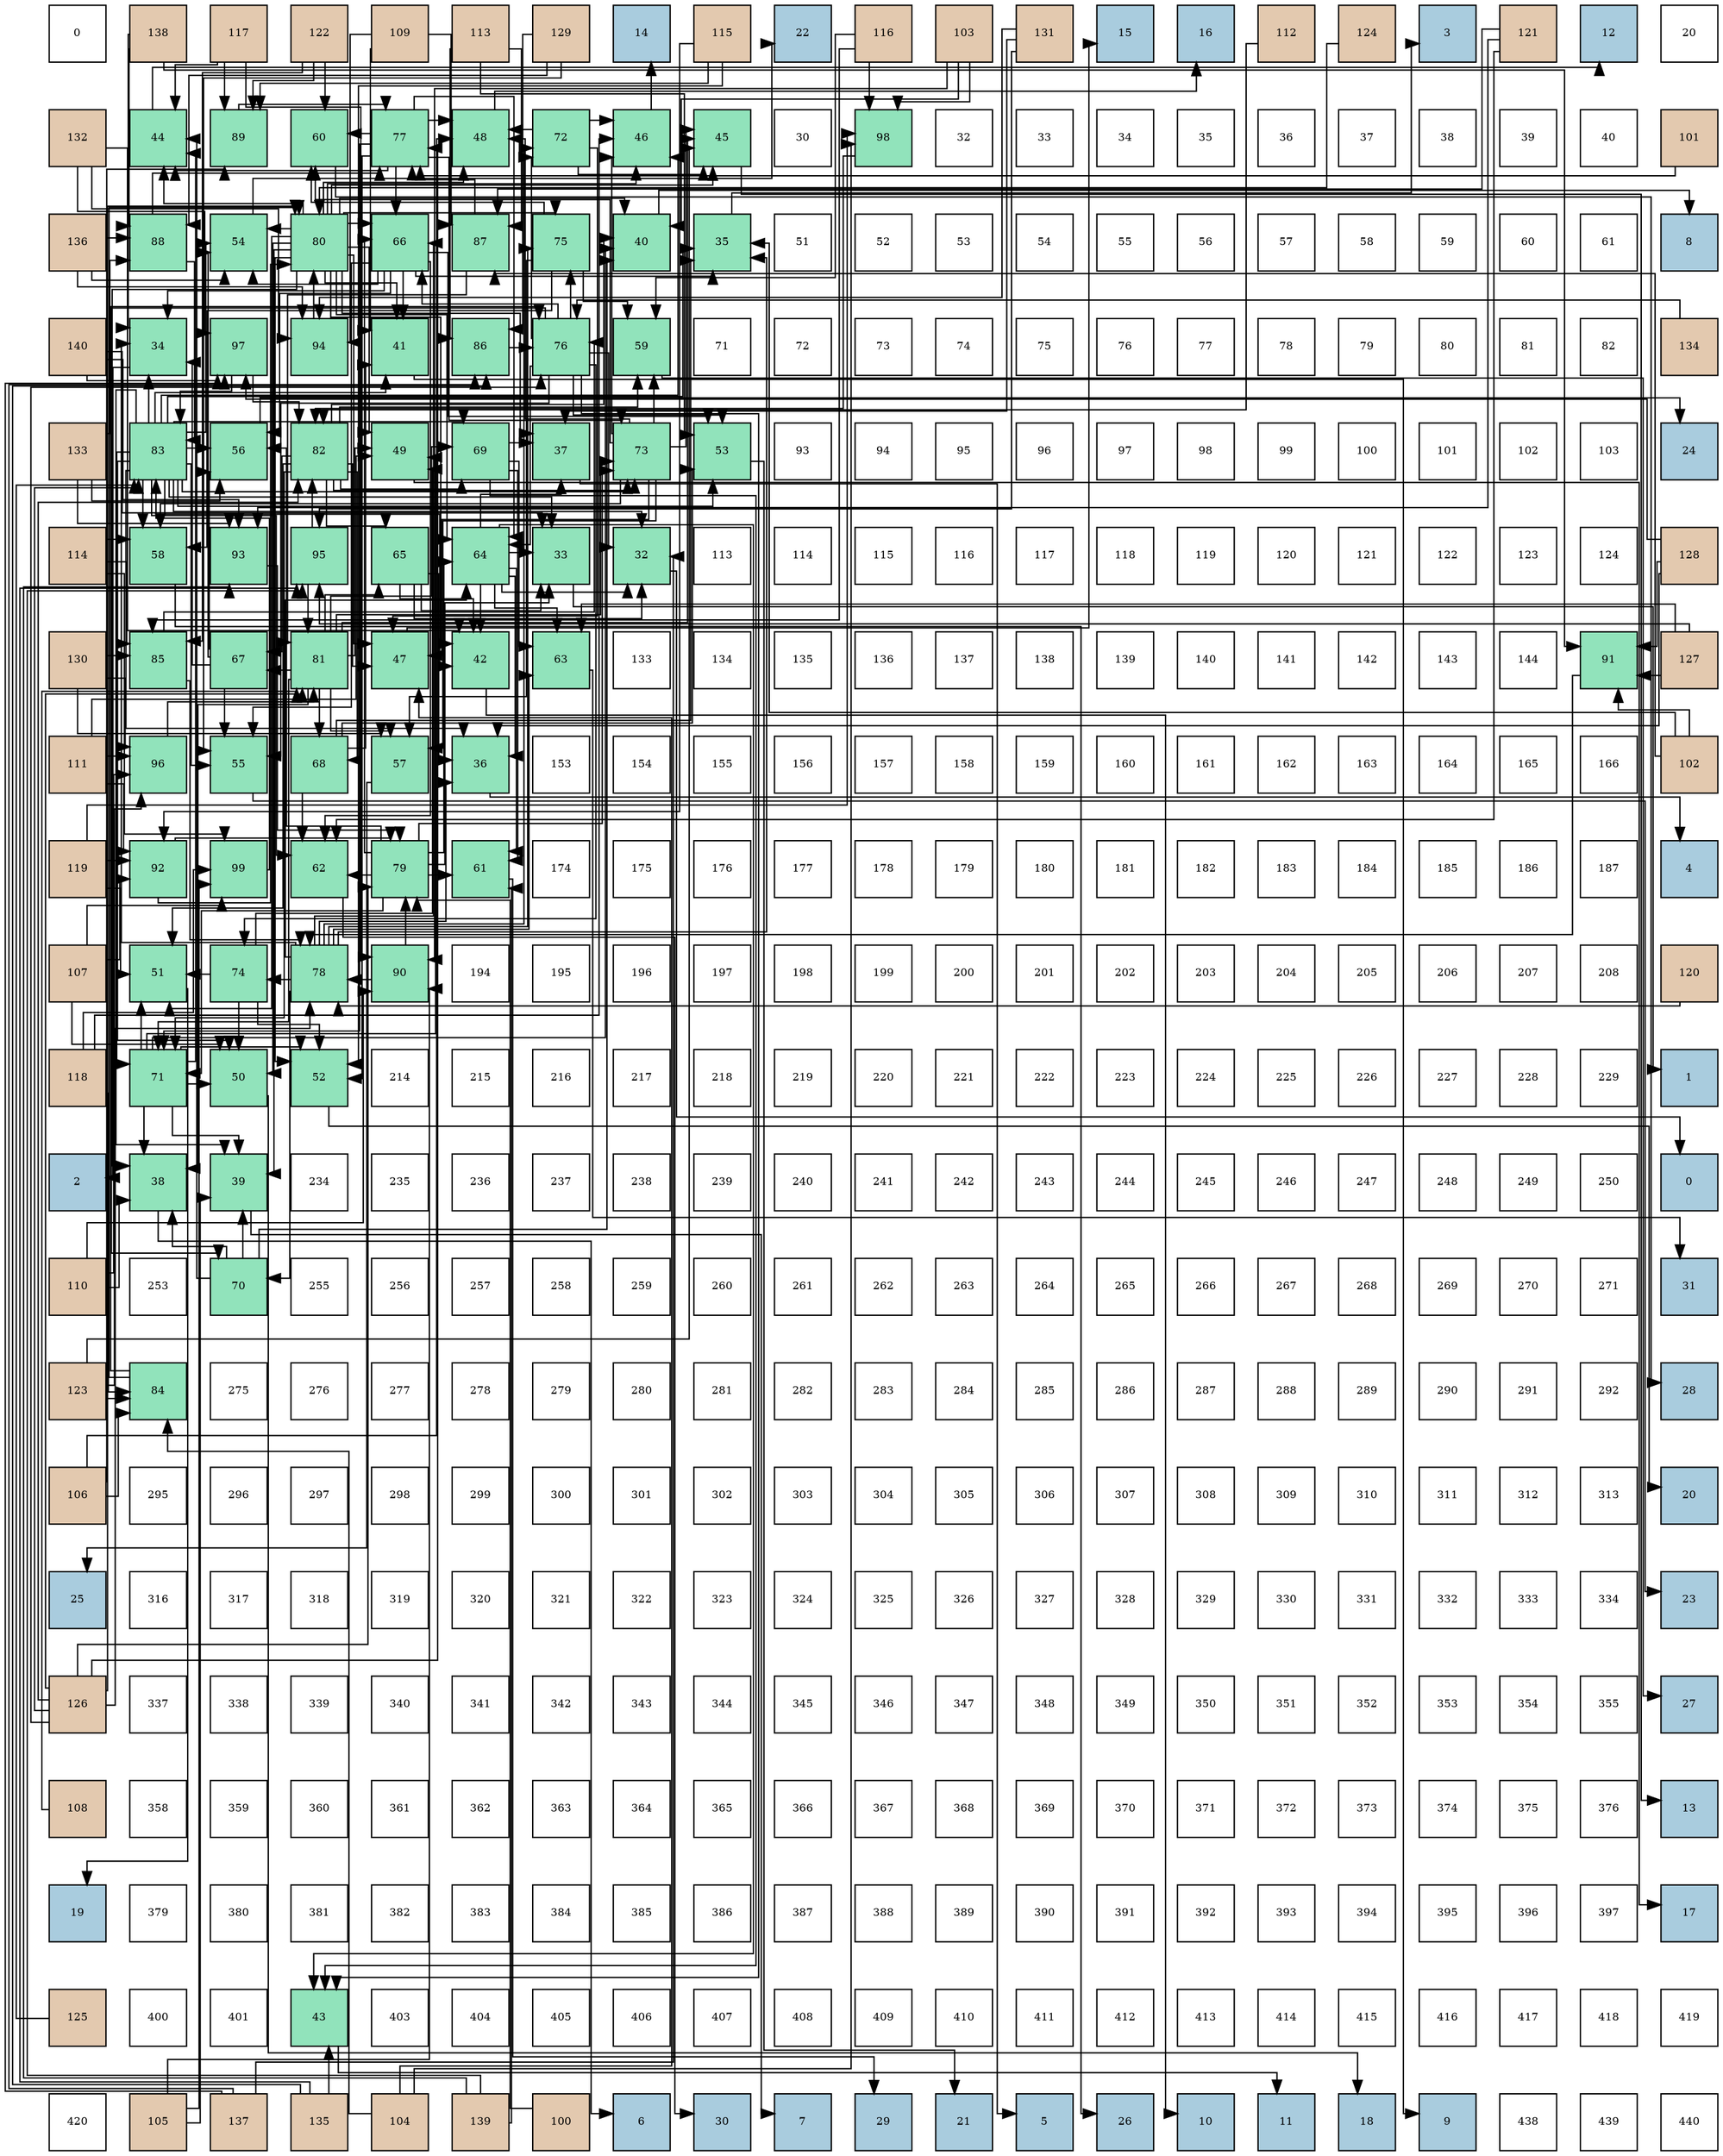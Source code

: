 digraph layout{
 rankdir=TB;
 splines=ortho;
 node [style=filled shape=square fixedsize=true width=0.6];
0[label="0", fontsize=8, fillcolor="#ffffff"];
1[label="138", fontsize=8, fillcolor="#e3c9af"];
2[label="117", fontsize=8, fillcolor="#e3c9af"];
3[label="122", fontsize=8, fillcolor="#e3c9af"];
4[label="109", fontsize=8, fillcolor="#e3c9af"];
5[label="113", fontsize=8, fillcolor="#e3c9af"];
6[label="129", fontsize=8, fillcolor="#e3c9af"];
7[label="14", fontsize=8, fillcolor="#a9ccde"];
8[label="115", fontsize=8, fillcolor="#e3c9af"];
9[label="22", fontsize=8, fillcolor="#a9ccde"];
10[label="116", fontsize=8, fillcolor="#e3c9af"];
11[label="103", fontsize=8, fillcolor="#e3c9af"];
12[label="131", fontsize=8, fillcolor="#e3c9af"];
13[label="15", fontsize=8, fillcolor="#a9ccde"];
14[label="16", fontsize=8, fillcolor="#a9ccde"];
15[label="112", fontsize=8, fillcolor="#e3c9af"];
16[label="124", fontsize=8, fillcolor="#e3c9af"];
17[label="3", fontsize=8, fillcolor="#a9ccde"];
18[label="121", fontsize=8, fillcolor="#e3c9af"];
19[label="12", fontsize=8, fillcolor="#a9ccde"];
20[label="20", fontsize=8, fillcolor="#ffffff"];
21[label="132", fontsize=8, fillcolor="#e3c9af"];
22[label="44", fontsize=8, fillcolor="#91e3bb"];
23[label="89", fontsize=8, fillcolor="#91e3bb"];
24[label="60", fontsize=8, fillcolor="#91e3bb"];
25[label="77", fontsize=8, fillcolor="#91e3bb"];
26[label="48", fontsize=8, fillcolor="#91e3bb"];
27[label="72", fontsize=8, fillcolor="#91e3bb"];
28[label="46", fontsize=8, fillcolor="#91e3bb"];
29[label="45", fontsize=8, fillcolor="#91e3bb"];
30[label="30", fontsize=8, fillcolor="#ffffff"];
31[label="98", fontsize=8, fillcolor="#91e3bb"];
32[label="32", fontsize=8, fillcolor="#ffffff"];
33[label="33", fontsize=8, fillcolor="#ffffff"];
34[label="34", fontsize=8, fillcolor="#ffffff"];
35[label="35", fontsize=8, fillcolor="#ffffff"];
36[label="36", fontsize=8, fillcolor="#ffffff"];
37[label="37", fontsize=8, fillcolor="#ffffff"];
38[label="38", fontsize=8, fillcolor="#ffffff"];
39[label="39", fontsize=8, fillcolor="#ffffff"];
40[label="40", fontsize=8, fillcolor="#ffffff"];
41[label="101", fontsize=8, fillcolor="#e3c9af"];
42[label="136", fontsize=8, fillcolor="#e3c9af"];
43[label="88", fontsize=8, fillcolor="#91e3bb"];
44[label="54", fontsize=8, fillcolor="#91e3bb"];
45[label="80", fontsize=8, fillcolor="#91e3bb"];
46[label="66", fontsize=8, fillcolor="#91e3bb"];
47[label="87", fontsize=8, fillcolor="#91e3bb"];
48[label="75", fontsize=8, fillcolor="#91e3bb"];
49[label="40", fontsize=8, fillcolor="#91e3bb"];
50[label="35", fontsize=8, fillcolor="#91e3bb"];
51[label="51", fontsize=8, fillcolor="#ffffff"];
52[label="52", fontsize=8, fillcolor="#ffffff"];
53[label="53", fontsize=8, fillcolor="#ffffff"];
54[label="54", fontsize=8, fillcolor="#ffffff"];
55[label="55", fontsize=8, fillcolor="#ffffff"];
56[label="56", fontsize=8, fillcolor="#ffffff"];
57[label="57", fontsize=8, fillcolor="#ffffff"];
58[label="58", fontsize=8, fillcolor="#ffffff"];
59[label="59", fontsize=8, fillcolor="#ffffff"];
60[label="60", fontsize=8, fillcolor="#ffffff"];
61[label="61", fontsize=8, fillcolor="#ffffff"];
62[label="8", fontsize=8, fillcolor="#a9ccde"];
63[label="140", fontsize=8, fillcolor="#e3c9af"];
64[label="34", fontsize=8, fillcolor="#91e3bb"];
65[label="97", fontsize=8, fillcolor="#91e3bb"];
66[label="94", fontsize=8, fillcolor="#91e3bb"];
67[label="41", fontsize=8, fillcolor="#91e3bb"];
68[label="86", fontsize=8, fillcolor="#91e3bb"];
69[label="76", fontsize=8, fillcolor="#91e3bb"];
70[label="59", fontsize=8, fillcolor="#91e3bb"];
71[label="71", fontsize=8, fillcolor="#ffffff"];
72[label="72", fontsize=8, fillcolor="#ffffff"];
73[label="73", fontsize=8, fillcolor="#ffffff"];
74[label="74", fontsize=8, fillcolor="#ffffff"];
75[label="75", fontsize=8, fillcolor="#ffffff"];
76[label="76", fontsize=8, fillcolor="#ffffff"];
77[label="77", fontsize=8, fillcolor="#ffffff"];
78[label="78", fontsize=8, fillcolor="#ffffff"];
79[label="79", fontsize=8, fillcolor="#ffffff"];
80[label="80", fontsize=8, fillcolor="#ffffff"];
81[label="81", fontsize=8, fillcolor="#ffffff"];
82[label="82", fontsize=8, fillcolor="#ffffff"];
83[label="134", fontsize=8, fillcolor="#e3c9af"];
84[label="133", fontsize=8, fillcolor="#e3c9af"];
85[label="83", fontsize=8, fillcolor="#91e3bb"];
86[label="56", fontsize=8, fillcolor="#91e3bb"];
87[label="82", fontsize=8, fillcolor="#91e3bb"];
88[label="49", fontsize=8, fillcolor="#91e3bb"];
89[label="69", fontsize=8, fillcolor="#91e3bb"];
90[label="37", fontsize=8, fillcolor="#91e3bb"];
91[label="73", fontsize=8, fillcolor="#91e3bb"];
92[label="53", fontsize=8, fillcolor="#91e3bb"];
93[label="93", fontsize=8, fillcolor="#ffffff"];
94[label="94", fontsize=8, fillcolor="#ffffff"];
95[label="95", fontsize=8, fillcolor="#ffffff"];
96[label="96", fontsize=8, fillcolor="#ffffff"];
97[label="97", fontsize=8, fillcolor="#ffffff"];
98[label="98", fontsize=8, fillcolor="#ffffff"];
99[label="99", fontsize=8, fillcolor="#ffffff"];
100[label="100", fontsize=8, fillcolor="#ffffff"];
101[label="101", fontsize=8, fillcolor="#ffffff"];
102[label="102", fontsize=8, fillcolor="#ffffff"];
103[label="103", fontsize=8, fillcolor="#ffffff"];
104[label="24", fontsize=8, fillcolor="#a9ccde"];
105[label="114", fontsize=8, fillcolor="#e3c9af"];
106[label="58", fontsize=8, fillcolor="#91e3bb"];
107[label="93", fontsize=8, fillcolor="#91e3bb"];
108[label="95", fontsize=8, fillcolor="#91e3bb"];
109[label="65", fontsize=8, fillcolor="#91e3bb"];
110[label="64", fontsize=8, fillcolor="#91e3bb"];
111[label="33", fontsize=8, fillcolor="#91e3bb"];
112[label="32", fontsize=8, fillcolor="#91e3bb"];
113[label="113", fontsize=8, fillcolor="#ffffff"];
114[label="114", fontsize=8, fillcolor="#ffffff"];
115[label="115", fontsize=8, fillcolor="#ffffff"];
116[label="116", fontsize=8, fillcolor="#ffffff"];
117[label="117", fontsize=8, fillcolor="#ffffff"];
118[label="118", fontsize=8, fillcolor="#ffffff"];
119[label="119", fontsize=8, fillcolor="#ffffff"];
120[label="120", fontsize=8, fillcolor="#ffffff"];
121[label="121", fontsize=8, fillcolor="#ffffff"];
122[label="122", fontsize=8, fillcolor="#ffffff"];
123[label="123", fontsize=8, fillcolor="#ffffff"];
124[label="124", fontsize=8, fillcolor="#ffffff"];
125[label="128", fontsize=8, fillcolor="#e3c9af"];
126[label="130", fontsize=8, fillcolor="#e3c9af"];
127[label="85", fontsize=8, fillcolor="#91e3bb"];
128[label="67", fontsize=8, fillcolor="#91e3bb"];
129[label="81", fontsize=8, fillcolor="#91e3bb"];
130[label="47", fontsize=8, fillcolor="#91e3bb"];
131[label="42", fontsize=8, fillcolor="#91e3bb"];
132[label="63", fontsize=8, fillcolor="#91e3bb"];
133[label="133", fontsize=8, fillcolor="#ffffff"];
134[label="134", fontsize=8, fillcolor="#ffffff"];
135[label="135", fontsize=8, fillcolor="#ffffff"];
136[label="136", fontsize=8, fillcolor="#ffffff"];
137[label="137", fontsize=8, fillcolor="#ffffff"];
138[label="138", fontsize=8, fillcolor="#ffffff"];
139[label="139", fontsize=8, fillcolor="#ffffff"];
140[label="140", fontsize=8, fillcolor="#ffffff"];
141[label="141", fontsize=8, fillcolor="#ffffff"];
142[label="142", fontsize=8, fillcolor="#ffffff"];
143[label="143", fontsize=8, fillcolor="#ffffff"];
144[label="144", fontsize=8, fillcolor="#ffffff"];
145[label="91", fontsize=8, fillcolor="#91e3bb"];
146[label="127", fontsize=8, fillcolor="#e3c9af"];
147[label="111", fontsize=8, fillcolor="#e3c9af"];
148[label="96", fontsize=8, fillcolor="#91e3bb"];
149[label="55", fontsize=8, fillcolor="#91e3bb"];
150[label="68", fontsize=8, fillcolor="#91e3bb"];
151[label="57", fontsize=8, fillcolor="#91e3bb"];
152[label="36", fontsize=8, fillcolor="#91e3bb"];
153[label="153", fontsize=8, fillcolor="#ffffff"];
154[label="154", fontsize=8, fillcolor="#ffffff"];
155[label="155", fontsize=8, fillcolor="#ffffff"];
156[label="156", fontsize=8, fillcolor="#ffffff"];
157[label="157", fontsize=8, fillcolor="#ffffff"];
158[label="158", fontsize=8, fillcolor="#ffffff"];
159[label="159", fontsize=8, fillcolor="#ffffff"];
160[label="160", fontsize=8, fillcolor="#ffffff"];
161[label="161", fontsize=8, fillcolor="#ffffff"];
162[label="162", fontsize=8, fillcolor="#ffffff"];
163[label="163", fontsize=8, fillcolor="#ffffff"];
164[label="164", fontsize=8, fillcolor="#ffffff"];
165[label="165", fontsize=8, fillcolor="#ffffff"];
166[label="166", fontsize=8, fillcolor="#ffffff"];
167[label="102", fontsize=8, fillcolor="#e3c9af"];
168[label="119", fontsize=8, fillcolor="#e3c9af"];
169[label="92", fontsize=8, fillcolor="#91e3bb"];
170[label="99", fontsize=8, fillcolor="#91e3bb"];
171[label="62", fontsize=8, fillcolor="#91e3bb"];
172[label="79", fontsize=8, fillcolor="#91e3bb"];
173[label="61", fontsize=8, fillcolor="#91e3bb"];
174[label="174", fontsize=8, fillcolor="#ffffff"];
175[label="175", fontsize=8, fillcolor="#ffffff"];
176[label="176", fontsize=8, fillcolor="#ffffff"];
177[label="177", fontsize=8, fillcolor="#ffffff"];
178[label="178", fontsize=8, fillcolor="#ffffff"];
179[label="179", fontsize=8, fillcolor="#ffffff"];
180[label="180", fontsize=8, fillcolor="#ffffff"];
181[label="181", fontsize=8, fillcolor="#ffffff"];
182[label="182", fontsize=8, fillcolor="#ffffff"];
183[label="183", fontsize=8, fillcolor="#ffffff"];
184[label="184", fontsize=8, fillcolor="#ffffff"];
185[label="185", fontsize=8, fillcolor="#ffffff"];
186[label="186", fontsize=8, fillcolor="#ffffff"];
187[label="187", fontsize=8, fillcolor="#ffffff"];
188[label="4", fontsize=8, fillcolor="#a9ccde"];
189[label="107", fontsize=8, fillcolor="#e3c9af"];
190[label="51", fontsize=8, fillcolor="#91e3bb"];
191[label="74", fontsize=8, fillcolor="#91e3bb"];
192[label="78", fontsize=8, fillcolor="#91e3bb"];
193[label="90", fontsize=8, fillcolor="#91e3bb"];
194[label="194", fontsize=8, fillcolor="#ffffff"];
195[label="195", fontsize=8, fillcolor="#ffffff"];
196[label="196", fontsize=8, fillcolor="#ffffff"];
197[label="197", fontsize=8, fillcolor="#ffffff"];
198[label="198", fontsize=8, fillcolor="#ffffff"];
199[label="199", fontsize=8, fillcolor="#ffffff"];
200[label="200", fontsize=8, fillcolor="#ffffff"];
201[label="201", fontsize=8, fillcolor="#ffffff"];
202[label="202", fontsize=8, fillcolor="#ffffff"];
203[label="203", fontsize=8, fillcolor="#ffffff"];
204[label="204", fontsize=8, fillcolor="#ffffff"];
205[label="205", fontsize=8, fillcolor="#ffffff"];
206[label="206", fontsize=8, fillcolor="#ffffff"];
207[label="207", fontsize=8, fillcolor="#ffffff"];
208[label="208", fontsize=8, fillcolor="#ffffff"];
209[label="120", fontsize=8, fillcolor="#e3c9af"];
210[label="118", fontsize=8, fillcolor="#e3c9af"];
211[label="71", fontsize=8, fillcolor="#91e3bb"];
212[label="50", fontsize=8, fillcolor="#91e3bb"];
213[label="52", fontsize=8, fillcolor="#91e3bb"];
214[label="214", fontsize=8, fillcolor="#ffffff"];
215[label="215", fontsize=8, fillcolor="#ffffff"];
216[label="216", fontsize=8, fillcolor="#ffffff"];
217[label="217", fontsize=8, fillcolor="#ffffff"];
218[label="218", fontsize=8, fillcolor="#ffffff"];
219[label="219", fontsize=8, fillcolor="#ffffff"];
220[label="220", fontsize=8, fillcolor="#ffffff"];
221[label="221", fontsize=8, fillcolor="#ffffff"];
222[label="222", fontsize=8, fillcolor="#ffffff"];
223[label="223", fontsize=8, fillcolor="#ffffff"];
224[label="224", fontsize=8, fillcolor="#ffffff"];
225[label="225", fontsize=8, fillcolor="#ffffff"];
226[label="226", fontsize=8, fillcolor="#ffffff"];
227[label="227", fontsize=8, fillcolor="#ffffff"];
228[label="228", fontsize=8, fillcolor="#ffffff"];
229[label="229", fontsize=8, fillcolor="#ffffff"];
230[label="1", fontsize=8, fillcolor="#a9ccde"];
231[label="2", fontsize=8, fillcolor="#a9ccde"];
232[label="38", fontsize=8, fillcolor="#91e3bb"];
233[label="39", fontsize=8, fillcolor="#91e3bb"];
234[label="234", fontsize=8, fillcolor="#ffffff"];
235[label="235", fontsize=8, fillcolor="#ffffff"];
236[label="236", fontsize=8, fillcolor="#ffffff"];
237[label="237", fontsize=8, fillcolor="#ffffff"];
238[label="238", fontsize=8, fillcolor="#ffffff"];
239[label="239", fontsize=8, fillcolor="#ffffff"];
240[label="240", fontsize=8, fillcolor="#ffffff"];
241[label="241", fontsize=8, fillcolor="#ffffff"];
242[label="242", fontsize=8, fillcolor="#ffffff"];
243[label="243", fontsize=8, fillcolor="#ffffff"];
244[label="244", fontsize=8, fillcolor="#ffffff"];
245[label="245", fontsize=8, fillcolor="#ffffff"];
246[label="246", fontsize=8, fillcolor="#ffffff"];
247[label="247", fontsize=8, fillcolor="#ffffff"];
248[label="248", fontsize=8, fillcolor="#ffffff"];
249[label="249", fontsize=8, fillcolor="#ffffff"];
250[label="250", fontsize=8, fillcolor="#ffffff"];
251[label="0", fontsize=8, fillcolor="#a9ccde"];
252[label="110", fontsize=8, fillcolor="#e3c9af"];
253[label="253", fontsize=8, fillcolor="#ffffff"];
254[label="70", fontsize=8, fillcolor="#91e3bb"];
255[label="255", fontsize=8, fillcolor="#ffffff"];
256[label="256", fontsize=8, fillcolor="#ffffff"];
257[label="257", fontsize=8, fillcolor="#ffffff"];
258[label="258", fontsize=8, fillcolor="#ffffff"];
259[label="259", fontsize=8, fillcolor="#ffffff"];
260[label="260", fontsize=8, fillcolor="#ffffff"];
261[label="261", fontsize=8, fillcolor="#ffffff"];
262[label="262", fontsize=8, fillcolor="#ffffff"];
263[label="263", fontsize=8, fillcolor="#ffffff"];
264[label="264", fontsize=8, fillcolor="#ffffff"];
265[label="265", fontsize=8, fillcolor="#ffffff"];
266[label="266", fontsize=8, fillcolor="#ffffff"];
267[label="267", fontsize=8, fillcolor="#ffffff"];
268[label="268", fontsize=8, fillcolor="#ffffff"];
269[label="269", fontsize=8, fillcolor="#ffffff"];
270[label="270", fontsize=8, fillcolor="#ffffff"];
271[label="271", fontsize=8, fillcolor="#ffffff"];
272[label="31", fontsize=8, fillcolor="#a9ccde"];
273[label="123", fontsize=8, fillcolor="#e3c9af"];
274[label="84", fontsize=8, fillcolor="#91e3bb"];
275[label="275", fontsize=8, fillcolor="#ffffff"];
276[label="276", fontsize=8, fillcolor="#ffffff"];
277[label="277", fontsize=8, fillcolor="#ffffff"];
278[label="278", fontsize=8, fillcolor="#ffffff"];
279[label="279", fontsize=8, fillcolor="#ffffff"];
280[label="280", fontsize=8, fillcolor="#ffffff"];
281[label="281", fontsize=8, fillcolor="#ffffff"];
282[label="282", fontsize=8, fillcolor="#ffffff"];
283[label="283", fontsize=8, fillcolor="#ffffff"];
284[label="284", fontsize=8, fillcolor="#ffffff"];
285[label="285", fontsize=8, fillcolor="#ffffff"];
286[label="286", fontsize=8, fillcolor="#ffffff"];
287[label="287", fontsize=8, fillcolor="#ffffff"];
288[label="288", fontsize=8, fillcolor="#ffffff"];
289[label="289", fontsize=8, fillcolor="#ffffff"];
290[label="290", fontsize=8, fillcolor="#ffffff"];
291[label="291", fontsize=8, fillcolor="#ffffff"];
292[label="292", fontsize=8, fillcolor="#ffffff"];
293[label="28", fontsize=8, fillcolor="#a9ccde"];
294[label="106", fontsize=8, fillcolor="#e3c9af"];
295[label="295", fontsize=8, fillcolor="#ffffff"];
296[label="296", fontsize=8, fillcolor="#ffffff"];
297[label="297", fontsize=8, fillcolor="#ffffff"];
298[label="298", fontsize=8, fillcolor="#ffffff"];
299[label="299", fontsize=8, fillcolor="#ffffff"];
300[label="300", fontsize=8, fillcolor="#ffffff"];
301[label="301", fontsize=8, fillcolor="#ffffff"];
302[label="302", fontsize=8, fillcolor="#ffffff"];
303[label="303", fontsize=8, fillcolor="#ffffff"];
304[label="304", fontsize=8, fillcolor="#ffffff"];
305[label="305", fontsize=8, fillcolor="#ffffff"];
306[label="306", fontsize=8, fillcolor="#ffffff"];
307[label="307", fontsize=8, fillcolor="#ffffff"];
308[label="308", fontsize=8, fillcolor="#ffffff"];
309[label="309", fontsize=8, fillcolor="#ffffff"];
310[label="310", fontsize=8, fillcolor="#ffffff"];
311[label="311", fontsize=8, fillcolor="#ffffff"];
312[label="312", fontsize=8, fillcolor="#ffffff"];
313[label="313", fontsize=8, fillcolor="#ffffff"];
314[label="20", fontsize=8, fillcolor="#a9ccde"];
315[label="25", fontsize=8, fillcolor="#a9ccde"];
316[label="316", fontsize=8, fillcolor="#ffffff"];
317[label="317", fontsize=8, fillcolor="#ffffff"];
318[label="318", fontsize=8, fillcolor="#ffffff"];
319[label="319", fontsize=8, fillcolor="#ffffff"];
320[label="320", fontsize=8, fillcolor="#ffffff"];
321[label="321", fontsize=8, fillcolor="#ffffff"];
322[label="322", fontsize=8, fillcolor="#ffffff"];
323[label="323", fontsize=8, fillcolor="#ffffff"];
324[label="324", fontsize=8, fillcolor="#ffffff"];
325[label="325", fontsize=8, fillcolor="#ffffff"];
326[label="326", fontsize=8, fillcolor="#ffffff"];
327[label="327", fontsize=8, fillcolor="#ffffff"];
328[label="328", fontsize=8, fillcolor="#ffffff"];
329[label="329", fontsize=8, fillcolor="#ffffff"];
330[label="330", fontsize=8, fillcolor="#ffffff"];
331[label="331", fontsize=8, fillcolor="#ffffff"];
332[label="332", fontsize=8, fillcolor="#ffffff"];
333[label="333", fontsize=8, fillcolor="#ffffff"];
334[label="334", fontsize=8, fillcolor="#ffffff"];
335[label="23", fontsize=8, fillcolor="#a9ccde"];
336[label="126", fontsize=8, fillcolor="#e3c9af"];
337[label="337", fontsize=8, fillcolor="#ffffff"];
338[label="338", fontsize=8, fillcolor="#ffffff"];
339[label="339", fontsize=8, fillcolor="#ffffff"];
340[label="340", fontsize=8, fillcolor="#ffffff"];
341[label="341", fontsize=8, fillcolor="#ffffff"];
342[label="342", fontsize=8, fillcolor="#ffffff"];
343[label="343", fontsize=8, fillcolor="#ffffff"];
344[label="344", fontsize=8, fillcolor="#ffffff"];
345[label="345", fontsize=8, fillcolor="#ffffff"];
346[label="346", fontsize=8, fillcolor="#ffffff"];
347[label="347", fontsize=8, fillcolor="#ffffff"];
348[label="348", fontsize=8, fillcolor="#ffffff"];
349[label="349", fontsize=8, fillcolor="#ffffff"];
350[label="350", fontsize=8, fillcolor="#ffffff"];
351[label="351", fontsize=8, fillcolor="#ffffff"];
352[label="352", fontsize=8, fillcolor="#ffffff"];
353[label="353", fontsize=8, fillcolor="#ffffff"];
354[label="354", fontsize=8, fillcolor="#ffffff"];
355[label="355", fontsize=8, fillcolor="#ffffff"];
356[label="27", fontsize=8, fillcolor="#a9ccde"];
357[label="108", fontsize=8, fillcolor="#e3c9af"];
358[label="358", fontsize=8, fillcolor="#ffffff"];
359[label="359", fontsize=8, fillcolor="#ffffff"];
360[label="360", fontsize=8, fillcolor="#ffffff"];
361[label="361", fontsize=8, fillcolor="#ffffff"];
362[label="362", fontsize=8, fillcolor="#ffffff"];
363[label="363", fontsize=8, fillcolor="#ffffff"];
364[label="364", fontsize=8, fillcolor="#ffffff"];
365[label="365", fontsize=8, fillcolor="#ffffff"];
366[label="366", fontsize=8, fillcolor="#ffffff"];
367[label="367", fontsize=8, fillcolor="#ffffff"];
368[label="368", fontsize=8, fillcolor="#ffffff"];
369[label="369", fontsize=8, fillcolor="#ffffff"];
370[label="370", fontsize=8, fillcolor="#ffffff"];
371[label="371", fontsize=8, fillcolor="#ffffff"];
372[label="372", fontsize=8, fillcolor="#ffffff"];
373[label="373", fontsize=8, fillcolor="#ffffff"];
374[label="374", fontsize=8, fillcolor="#ffffff"];
375[label="375", fontsize=8, fillcolor="#ffffff"];
376[label="376", fontsize=8, fillcolor="#ffffff"];
377[label="13", fontsize=8, fillcolor="#a9ccde"];
378[label="19", fontsize=8, fillcolor="#a9ccde"];
379[label="379", fontsize=8, fillcolor="#ffffff"];
380[label="380", fontsize=8, fillcolor="#ffffff"];
381[label="381", fontsize=8, fillcolor="#ffffff"];
382[label="382", fontsize=8, fillcolor="#ffffff"];
383[label="383", fontsize=8, fillcolor="#ffffff"];
384[label="384", fontsize=8, fillcolor="#ffffff"];
385[label="385", fontsize=8, fillcolor="#ffffff"];
386[label="386", fontsize=8, fillcolor="#ffffff"];
387[label="387", fontsize=8, fillcolor="#ffffff"];
388[label="388", fontsize=8, fillcolor="#ffffff"];
389[label="389", fontsize=8, fillcolor="#ffffff"];
390[label="390", fontsize=8, fillcolor="#ffffff"];
391[label="391", fontsize=8, fillcolor="#ffffff"];
392[label="392", fontsize=8, fillcolor="#ffffff"];
393[label="393", fontsize=8, fillcolor="#ffffff"];
394[label="394", fontsize=8, fillcolor="#ffffff"];
395[label="395", fontsize=8, fillcolor="#ffffff"];
396[label="396", fontsize=8, fillcolor="#ffffff"];
397[label="397", fontsize=8, fillcolor="#ffffff"];
398[label="17", fontsize=8, fillcolor="#a9ccde"];
399[label="125", fontsize=8, fillcolor="#e3c9af"];
400[label="400", fontsize=8, fillcolor="#ffffff"];
401[label="401", fontsize=8, fillcolor="#ffffff"];
402[label="43", fontsize=8, fillcolor="#91e3bb"];
403[label="403", fontsize=8, fillcolor="#ffffff"];
404[label="404", fontsize=8, fillcolor="#ffffff"];
405[label="405", fontsize=8, fillcolor="#ffffff"];
406[label="406", fontsize=8, fillcolor="#ffffff"];
407[label="407", fontsize=8, fillcolor="#ffffff"];
408[label="408", fontsize=8, fillcolor="#ffffff"];
409[label="409", fontsize=8, fillcolor="#ffffff"];
410[label="410", fontsize=8, fillcolor="#ffffff"];
411[label="411", fontsize=8, fillcolor="#ffffff"];
412[label="412", fontsize=8, fillcolor="#ffffff"];
413[label="413", fontsize=8, fillcolor="#ffffff"];
414[label="414", fontsize=8, fillcolor="#ffffff"];
415[label="415", fontsize=8, fillcolor="#ffffff"];
416[label="416", fontsize=8, fillcolor="#ffffff"];
417[label="417", fontsize=8, fillcolor="#ffffff"];
418[label="418", fontsize=8, fillcolor="#ffffff"];
419[label="419", fontsize=8, fillcolor="#ffffff"];
420[label="420", fontsize=8, fillcolor="#ffffff"];
421[label="105", fontsize=8, fillcolor="#e3c9af"];
422[label="137", fontsize=8, fillcolor="#e3c9af"];
423[label="135", fontsize=8, fillcolor="#e3c9af"];
424[label="104", fontsize=8, fillcolor="#e3c9af"];
425[label="139", fontsize=8, fillcolor="#e3c9af"];
426[label="100", fontsize=8, fillcolor="#e3c9af"];
427[label="6", fontsize=8, fillcolor="#a9ccde"];
428[label="30", fontsize=8, fillcolor="#a9ccde"];
429[label="7", fontsize=8, fillcolor="#a9ccde"];
430[label="29", fontsize=8, fillcolor="#a9ccde"];
431[label="21", fontsize=8, fillcolor="#a9ccde"];
432[label="5", fontsize=8, fillcolor="#a9ccde"];
433[label="26", fontsize=8, fillcolor="#a9ccde"];
434[label="10", fontsize=8, fillcolor="#a9ccde"];
435[label="11", fontsize=8, fillcolor="#a9ccde"];
436[label="18", fontsize=8, fillcolor="#a9ccde"];
437[label="9", fontsize=8, fillcolor="#a9ccde"];
438[label="438", fontsize=8, fillcolor="#ffffff"];
439[label="439", fontsize=8, fillcolor="#ffffff"];
440[label="440", fontsize=8, fillcolor="#ffffff"];
edge [constraint=false, style=vis];112 -> 251;
111 -> 230;
64 -> 231;
50 -> 17;
152 -> 188;
90 -> 432;
232 -> 427;
233 -> 429;
49 -> 62;
67 -> 437;
131 -> 434;
402 -> 435;
22 -> 19;
29 -> 377;
28 -> 7;
130 -> 13;
26 -> 14;
88 -> 398;
212 -> 436;
190 -> 378;
213 -> 314;
92 -> 431;
44 -> 9;
149 -> 335;
86 -> 104;
151 -> 315;
106 -> 433;
70 -> 356;
24 -> 293;
173 -> 430;
171 -> 428;
132 -> 272;
110 -> 112;
110 -> 111;
110 -> 152;
110 -> 90;
110 -> 131;
110 -> 402;
110 -> 173;
110 -> 132;
109 -> 112;
109 -> 111;
109 -> 152;
109 -> 131;
46 -> 64;
46 -> 50;
46 -> 67;
46 -> 92;
46 -> 44;
46 -> 149;
46 -> 86;
46 -> 171;
128 -> 64;
128 -> 44;
128 -> 149;
128 -> 86;
150 -> 50;
150 -> 67;
150 -> 92;
150 -> 171;
89 -> 90;
89 -> 402;
89 -> 173;
89 -> 132;
254 -> 232;
254 -> 233;
254 -> 49;
254 -> 22;
211 -> 232;
211 -> 233;
211 -> 49;
211 -> 22;
211 -> 88;
211 -> 212;
211 -> 190;
211 -> 213;
27 -> 29;
27 -> 28;
27 -> 130;
27 -> 26;
91 -> 29;
91 -> 28;
91 -> 130;
91 -> 26;
91 -> 151;
91 -> 106;
91 -> 70;
91 -> 24;
191 -> 88;
191 -> 212;
191 -> 190;
191 -> 213;
48 -> 151;
48 -> 106;
48 -> 70;
48 -> 24;
69 -> 112;
69 -> 402;
69 -> 92;
69 -> 149;
69 -> 110;
69 -> 46;
69 -> 254;
69 -> 27;
69 -> 191;
69 -> 48;
25 -> 22;
25 -> 26;
25 -> 213;
25 -> 24;
25 -> 110;
25 -> 46;
25 -> 211;
25 -> 91;
192 -> 64;
192 -> 50;
192 -> 152;
192 -> 132;
192 -> 110;
192 -> 46;
192 -> 254;
192 -> 27;
192 -> 191;
192 -> 48;
172 -> 111;
172 -> 86;
172 -> 173;
172 -> 171;
172 -> 110;
172 -> 46;
172 -> 211;
172 -> 91;
45 -> 90;
45 -> 232;
45 -> 233;
45 -> 49;
45 -> 67;
45 -> 131;
45 -> 22;
45 -> 29;
45 -> 28;
45 -> 130;
45 -> 26;
45 -> 88;
45 -> 212;
45 -> 190;
45 -> 213;
45 -> 44;
45 -> 110;
45 -> 46;
45 -> 48;
129 -> 232;
129 -> 29;
129 -> 88;
129 -> 151;
129 -> 109;
129 -> 128;
129 -> 150;
129 -> 89;
129 -> 211;
129 -> 91;
87 -> 49;
87 -> 130;
87 -> 190;
87 -> 70;
87 -> 109;
87 -> 128;
87 -> 150;
87 -> 89;
87 -> 211;
87 -> 91;
85 -> 112;
85 -> 111;
85 -> 64;
85 -> 50;
85 -> 152;
85 -> 233;
85 -> 67;
85 -> 131;
85 -> 28;
85 -> 212;
85 -> 92;
85 -> 44;
85 -> 149;
85 -> 86;
85 -> 106;
85 -> 171;
85 -> 89;
85 -> 211;
85 -> 91;
274 -> 69;
274 -> 45;
127 -> 69;
127 -> 192;
68 -> 69;
47 -> 25;
47 -> 129;
43 -> 25;
43 -> 85;
23 -> 25;
193 -> 192;
193 -> 172;
145 -> 192;
169 -> 172;
169 -> 45;
107 -> 172;
66 -> 45;
108 -> 129;
108 -> 87;
148 -> 129;
65 -> 87;
65 -> 85;
31 -> 87;
170 -> 85;
426 -> 172;
41 -> 25;
167 -> 50;
167 -> 47;
167 -> 145;
11 -> 49;
11 -> 193;
11 -> 31;
424 -> 130;
424 -> 274;
424 -> 31;
421 -> 233;
421 -> 193;
421 -> 170;
294 -> 26;
294 -> 274;
294 -> 23;
189 -> 212;
189 -> 169;
189 -> 170;
357 -> 129;
4 -> 67;
4 -> 47;
4 -> 66;
252 -> 232;
252 -> 193;
252 -> 148;
147 -> 88;
147 -> 169;
147 -> 148;
15 -> 87;
5 -> 92;
5 -> 68;
5 -> 47;
105 -> 106;
105 -> 127;
105 -> 170;
8 -> 213;
8 -> 23;
8 -> 169;
10 -> 70;
10 -> 127;
10 -> 31;
2 -> 22;
2 -> 23;
2 -> 193;
210 -> 28;
210 -> 274;
210 -> 170;
168 -> 190;
168 -> 169;
168 -> 31;
209 -> 192;
18 -> 171;
18 -> 47;
18 -> 107;
3 -> 24;
3 -> 127;
3 -> 23;
273 -> 29;
273 -> 274;
273 -> 148;
16 -> 45;
399 -> 85;
336 -> 69;
336 -> 25;
336 -> 192;
336 -> 172;
336 -> 45;
336 -> 129;
336 -> 87;
336 -> 85;
146 -> 132;
146 -> 145;
146 -> 108;
125 -> 152;
125 -> 145;
125 -> 65;
6 -> 149;
6 -> 68;
6 -> 43;
126 -> 151;
126 -> 127;
126 -> 148;
12 -> 90;
12 -> 66;
12 -> 108;
21 -> 131;
21 -> 66;
21 -> 65;
84 -> 86;
84 -> 43;
84 -> 107;
83 -> 69;
423 -> 402;
423 -> 68;
423 -> 108;
42 -> 44;
42 -> 43;
42 -> 66;
422 -> 112;
422 -> 68;
422 -> 65;
1 -> 64;
1 -> 43;
1 -> 145;
425 -> 173;
425 -> 107;
425 -> 108;
63 -> 111;
63 -> 107;
63 -> 65;
edge [constraint=true, style=invis];
0 -> 21 -> 42 -> 63 -> 84 -> 105 -> 126 -> 147 -> 168 -> 189 -> 210 -> 231 -> 252 -> 273 -> 294 -> 315 -> 336 -> 357 -> 378 -> 399 -> 420;
1 -> 22 -> 43 -> 64 -> 85 -> 106 -> 127 -> 148 -> 169 -> 190 -> 211 -> 232 -> 253 -> 274 -> 295 -> 316 -> 337 -> 358 -> 379 -> 400 -> 421;
2 -> 23 -> 44 -> 65 -> 86 -> 107 -> 128 -> 149 -> 170 -> 191 -> 212 -> 233 -> 254 -> 275 -> 296 -> 317 -> 338 -> 359 -> 380 -> 401 -> 422;
3 -> 24 -> 45 -> 66 -> 87 -> 108 -> 129 -> 150 -> 171 -> 192 -> 213 -> 234 -> 255 -> 276 -> 297 -> 318 -> 339 -> 360 -> 381 -> 402 -> 423;
4 -> 25 -> 46 -> 67 -> 88 -> 109 -> 130 -> 151 -> 172 -> 193 -> 214 -> 235 -> 256 -> 277 -> 298 -> 319 -> 340 -> 361 -> 382 -> 403 -> 424;
5 -> 26 -> 47 -> 68 -> 89 -> 110 -> 131 -> 152 -> 173 -> 194 -> 215 -> 236 -> 257 -> 278 -> 299 -> 320 -> 341 -> 362 -> 383 -> 404 -> 425;
6 -> 27 -> 48 -> 69 -> 90 -> 111 -> 132 -> 153 -> 174 -> 195 -> 216 -> 237 -> 258 -> 279 -> 300 -> 321 -> 342 -> 363 -> 384 -> 405 -> 426;
7 -> 28 -> 49 -> 70 -> 91 -> 112 -> 133 -> 154 -> 175 -> 196 -> 217 -> 238 -> 259 -> 280 -> 301 -> 322 -> 343 -> 364 -> 385 -> 406 -> 427;
8 -> 29 -> 50 -> 71 -> 92 -> 113 -> 134 -> 155 -> 176 -> 197 -> 218 -> 239 -> 260 -> 281 -> 302 -> 323 -> 344 -> 365 -> 386 -> 407 -> 428;
9 -> 30 -> 51 -> 72 -> 93 -> 114 -> 135 -> 156 -> 177 -> 198 -> 219 -> 240 -> 261 -> 282 -> 303 -> 324 -> 345 -> 366 -> 387 -> 408 -> 429;
10 -> 31 -> 52 -> 73 -> 94 -> 115 -> 136 -> 157 -> 178 -> 199 -> 220 -> 241 -> 262 -> 283 -> 304 -> 325 -> 346 -> 367 -> 388 -> 409 -> 430;
11 -> 32 -> 53 -> 74 -> 95 -> 116 -> 137 -> 158 -> 179 -> 200 -> 221 -> 242 -> 263 -> 284 -> 305 -> 326 -> 347 -> 368 -> 389 -> 410 -> 431;
12 -> 33 -> 54 -> 75 -> 96 -> 117 -> 138 -> 159 -> 180 -> 201 -> 222 -> 243 -> 264 -> 285 -> 306 -> 327 -> 348 -> 369 -> 390 -> 411 -> 432;
13 -> 34 -> 55 -> 76 -> 97 -> 118 -> 139 -> 160 -> 181 -> 202 -> 223 -> 244 -> 265 -> 286 -> 307 -> 328 -> 349 -> 370 -> 391 -> 412 -> 433;
14 -> 35 -> 56 -> 77 -> 98 -> 119 -> 140 -> 161 -> 182 -> 203 -> 224 -> 245 -> 266 -> 287 -> 308 -> 329 -> 350 -> 371 -> 392 -> 413 -> 434;
15 -> 36 -> 57 -> 78 -> 99 -> 120 -> 141 -> 162 -> 183 -> 204 -> 225 -> 246 -> 267 -> 288 -> 309 -> 330 -> 351 -> 372 -> 393 -> 414 -> 435;
16 -> 37 -> 58 -> 79 -> 100 -> 121 -> 142 -> 163 -> 184 -> 205 -> 226 -> 247 -> 268 -> 289 -> 310 -> 331 -> 352 -> 373 -> 394 -> 415 -> 436;
17 -> 38 -> 59 -> 80 -> 101 -> 122 -> 143 -> 164 -> 185 -> 206 -> 227 -> 248 -> 269 -> 290 -> 311 -> 332 -> 353 -> 374 -> 395 -> 416 -> 437;
18 -> 39 -> 60 -> 81 -> 102 -> 123 -> 144 -> 165 -> 186 -> 207 -> 228 -> 249 -> 270 -> 291 -> 312 -> 333 -> 354 -> 375 -> 396 -> 417 -> 438;
19 -> 40 -> 61 -> 82 -> 103 -> 124 -> 145 -> 166 -> 187 -> 208 -> 229 -> 250 -> 271 -> 292 -> 313 -> 334 -> 355 -> 376 -> 397 -> 418 -> 439;
20 -> 41 -> 62 -> 83 -> 104 -> 125 -> 146 -> 167 -> 188 -> 209 -> 230 -> 251 -> 272 -> 293 -> 314 -> 335 -> 356 -> 377 -> 398 -> 419 -> 440;
rank = same {0 -> 1 -> 2 -> 3 -> 4 -> 5 -> 6 -> 7 -> 8 -> 9 -> 10 -> 11 -> 12 -> 13 -> 14 -> 15 -> 16 -> 17 -> 18 -> 19 -> 20};
rank = same {21 -> 22 -> 23 -> 24 -> 25 -> 26 -> 27 -> 28 -> 29 -> 30 -> 31 -> 32 -> 33 -> 34 -> 35 -> 36 -> 37 -> 38 -> 39 -> 40 -> 41};
rank = same {42 -> 43 -> 44 -> 45 -> 46 -> 47 -> 48 -> 49 -> 50 -> 51 -> 52 -> 53 -> 54 -> 55 -> 56 -> 57 -> 58 -> 59 -> 60 -> 61 -> 62};
rank = same {63 -> 64 -> 65 -> 66 -> 67 -> 68 -> 69 -> 70 -> 71 -> 72 -> 73 -> 74 -> 75 -> 76 -> 77 -> 78 -> 79 -> 80 -> 81 -> 82 -> 83};
rank = same {84 -> 85 -> 86 -> 87 -> 88 -> 89 -> 90 -> 91 -> 92 -> 93 -> 94 -> 95 -> 96 -> 97 -> 98 -> 99 -> 100 -> 101 -> 102 -> 103 -> 104};
rank = same {105 -> 106 -> 107 -> 108 -> 109 -> 110 -> 111 -> 112 -> 113 -> 114 -> 115 -> 116 -> 117 -> 118 -> 119 -> 120 -> 121 -> 122 -> 123 -> 124 -> 125};
rank = same {126 -> 127 -> 128 -> 129 -> 130 -> 131 -> 132 -> 133 -> 134 -> 135 -> 136 -> 137 -> 138 -> 139 -> 140 -> 141 -> 142 -> 143 -> 144 -> 145 -> 146};
rank = same {147 -> 148 -> 149 -> 150 -> 151 -> 152 -> 153 -> 154 -> 155 -> 156 -> 157 -> 158 -> 159 -> 160 -> 161 -> 162 -> 163 -> 164 -> 165 -> 166 -> 167};
rank = same {168 -> 169 -> 170 -> 171 -> 172 -> 173 -> 174 -> 175 -> 176 -> 177 -> 178 -> 179 -> 180 -> 181 -> 182 -> 183 -> 184 -> 185 -> 186 -> 187 -> 188};
rank = same {189 -> 190 -> 191 -> 192 -> 193 -> 194 -> 195 -> 196 -> 197 -> 198 -> 199 -> 200 -> 201 -> 202 -> 203 -> 204 -> 205 -> 206 -> 207 -> 208 -> 209};
rank = same {210 -> 211 -> 212 -> 213 -> 214 -> 215 -> 216 -> 217 -> 218 -> 219 -> 220 -> 221 -> 222 -> 223 -> 224 -> 225 -> 226 -> 227 -> 228 -> 229 -> 230};
rank = same {231 -> 232 -> 233 -> 234 -> 235 -> 236 -> 237 -> 238 -> 239 -> 240 -> 241 -> 242 -> 243 -> 244 -> 245 -> 246 -> 247 -> 248 -> 249 -> 250 -> 251};
rank = same {252 -> 253 -> 254 -> 255 -> 256 -> 257 -> 258 -> 259 -> 260 -> 261 -> 262 -> 263 -> 264 -> 265 -> 266 -> 267 -> 268 -> 269 -> 270 -> 271 -> 272};
rank = same {273 -> 274 -> 275 -> 276 -> 277 -> 278 -> 279 -> 280 -> 281 -> 282 -> 283 -> 284 -> 285 -> 286 -> 287 -> 288 -> 289 -> 290 -> 291 -> 292 -> 293};
rank = same {294 -> 295 -> 296 -> 297 -> 298 -> 299 -> 300 -> 301 -> 302 -> 303 -> 304 -> 305 -> 306 -> 307 -> 308 -> 309 -> 310 -> 311 -> 312 -> 313 -> 314};
rank = same {315 -> 316 -> 317 -> 318 -> 319 -> 320 -> 321 -> 322 -> 323 -> 324 -> 325 -> 326 -> 327 -> 328 -> 329 -> 330 -> 331 -> 332 -> 333 -> 334 -> 335};
rank = same {336 -> 337 -> 338 -> 339 -> 340 -> 341 -> 342 -> 343 -> 344 -> 345 -> 346 -> 347 -> 348 -> 349 -> 350 -> 351 -> 352 -> 353 -> 354 -> 355 -> 356};
rank = same {357 -> 358 -> 359 -> 360 -> 361 -> 362 -> 363 -> 364 -> 365 -> 366 -> 367 -> 368 -> 369 -> 370 -> 371 -> 372 -> 373 -> 374 -> 375 -> 376 -> 377};
rank = same {378 -> 379 -> 380 -> 381 -> 382 -> 383 -> 384 -> 385 -> 386 -> 387 -> 388 -> 389 -> 390 -> 391 -> 392 -> 393 -> 394 -> 395 -> 396 -> 397 -> 398};
rank = same {399 -> 400 -> 401 -> 402 -> 403 -> 404 -> 405 -> 406 -> 407 -> 408 -> 409 -> 410 -> 411 -> 412 -> 413 -> 414 -> 415 -> 416 -> 417 -> 418 -> 419};
rank = same {420 -> 421 -> 422 -> 423 -> 424 -> 425 -> 426 -> 427 -> 428 -> 429 -> 430 -> 431 -> 432 -> 433 -> 434 -> 435 -> 436 -> 437 -> 438 -> 439 -> 440};
}